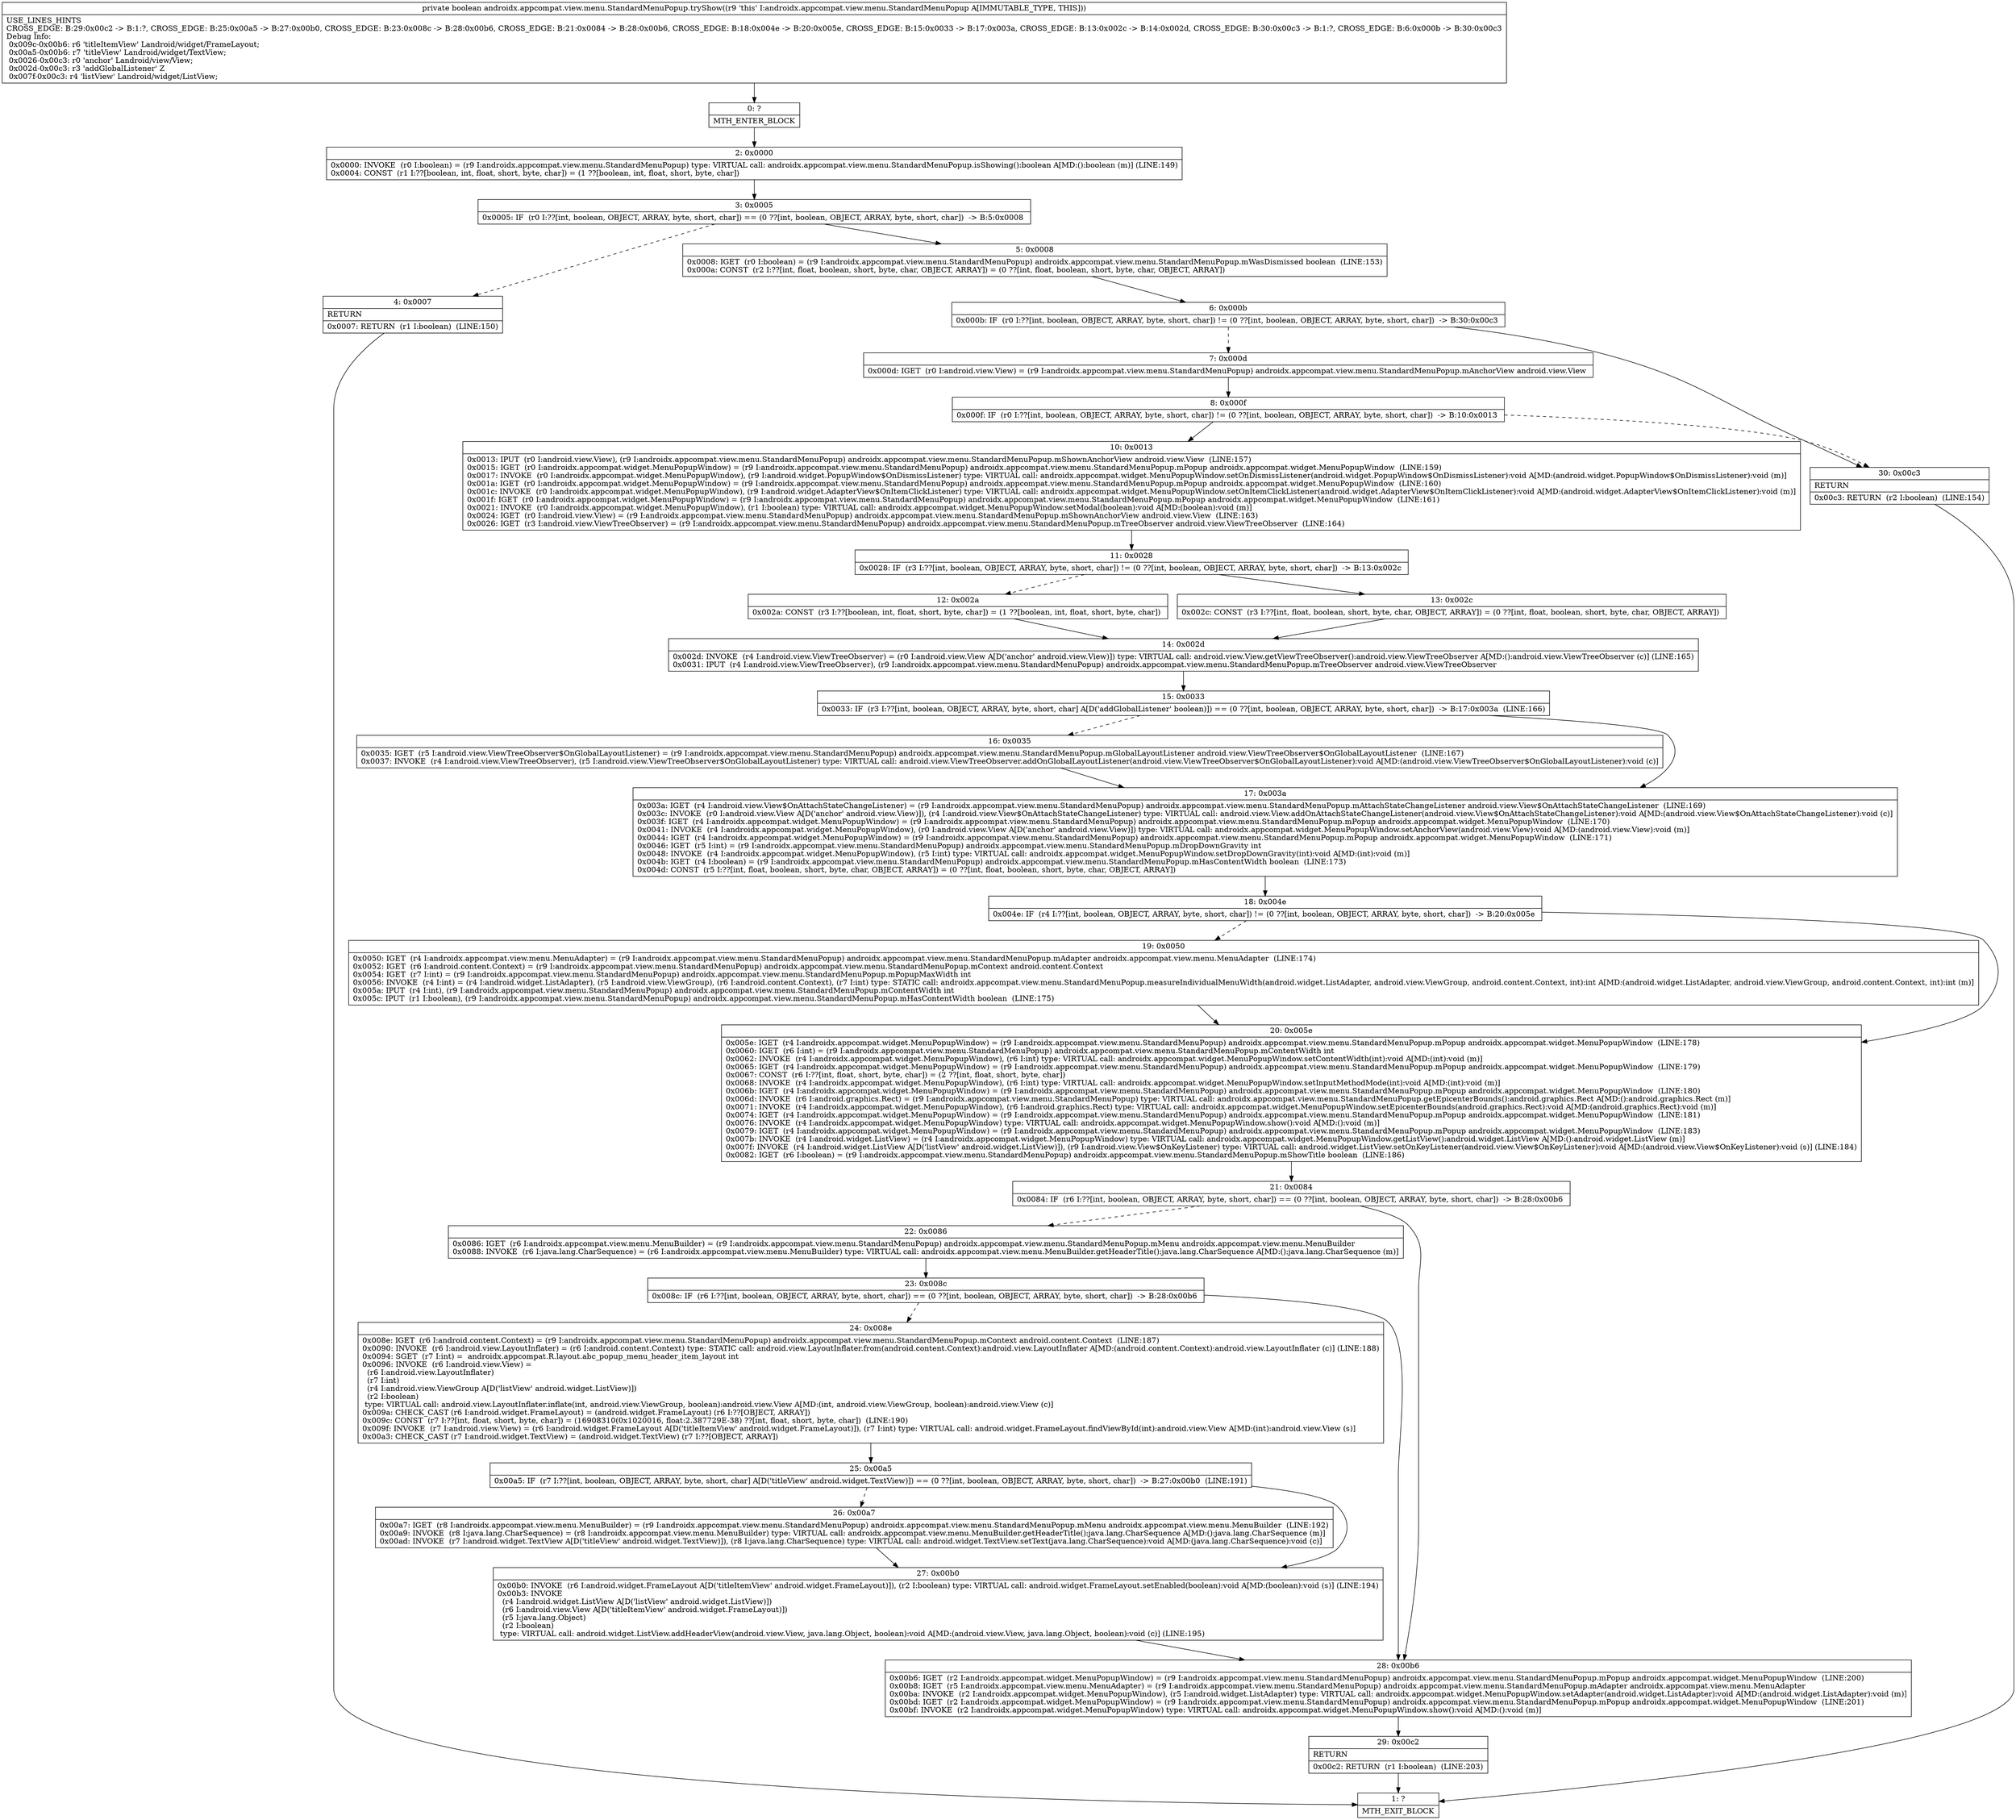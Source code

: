 digraph "CFG forandroidx.appcompat.view.menu.StandardMenuPopup.tryShow()Z" {
Node_0 [shape=record,label="{0\:\ ?|MTH_ENTER_BLOCK\l}"];
Node_2 [shape=record,label="{2\:\ 0x0000|0x0000: INVOKE  (r0 I:boolean) = (r9 I:androidx.appcompat.view.menu.StandardMenuPopup) type: VIRTUAL call: androidx.appcompat.view.menu.StandardMenuPopup.isShowing():boolean A[MD:():boolean (m)] (LINE:149)\l0x0004: CONST  (r1 I:??[boolean, int, float, short, byte, char]) = (1 ??[boolean, int, float, short, byte, char]) \l}"];
Node_3 [shape=record,label="{3\:\ 0x0005|0x0005: IF  (r0 I:??[int, boolean, OBJECT, ARRAY, byte, short, char]) == (0 ??[int, boolean, OBJECT, ARRAY, byte, short, char])  \-\> B:5:0x0008 \l}"];
Node_4 [shape=record,label="{4\:\ 0x0007|RETURN\l|0x0007: RETURN  (r1 I:boolean)  (LINE:150)\l}"];
Node_1 [shape=record,label="{1\:\ ?|MTH_EXIT_BLOCK\l}"];
Node_5 [shape=record,label="{5\:\ 0x0008|0x0008: IGET  (r0 I:boolean) = (r9 I:androidx.appcompat.view.menu.StandardMenuPopup) androidx.appcompat.view.menu.StandardMenuPopup.mWasDismissed boolean  (LINE:153)\l0x000a: CONST  (r2 I:??[int, float, boolean, short, byte, char, OBJECT, ARRAY]) = (0 ??[int, float, boolean, short, byte, char, OBJECT, ARRAY]) \l}"];
Node_6 [shape=record,label="{6\:\ 0x000b|0x000b: IF  (r0 I:??[int, boolean, OBJECT, ARRAY, byte, short, char]) != (0 ??[int, boolean, OBJECT, ARRAY, byte, short, char])  \-\> B:30:0x00c3 \l}"];
Node_7 [shape=record,label="{7\:\ 0x000d|0x000d: IGET  (r0 I:android.view.View) = (r9 I:androidx.appcompat.view.menu.StandardMenuPopup) androidx.appcompat.view.menu.StandardMenuPopup.mAnchorView android.view.View \l}"];
Node_8 [shape=record,label="{8\:\ 0x000f|0x000f: IF  (r0 I:??[int, boolean, OBJECT, ARRAY, byte, short, char]) != (0 ??[int, boolean, OBJECT, ARRAY, byte, short, char])  \-\> B:10:0x0013 \l}"];
Node_10 [shape=record,label="{10\:\ 0x0013|0x0013: IPUT  (r0 I:android.view.View), (r9 I:androidx.appcompat.view.menu.StandardMenuPopup) androidx.appcompat.view.menu.StandardMenuPopup.mShownAnchorView android.view.View  (LINE:157)\l0x0015: IGET  (r0 I:androidx.appcompat.widget.MenuPopupWindow) = (r9 I:androidx.appcompat.view.menu.StandardMenuPopup) androidx.appcompat.view.menu.StandardMenuPopup.mPopup androidx.appcompat.widget.MenuPopupWindow  (LINE:159)\l0x0017: INVOKE  (r0 I:androidx.appcompat.widget.MenuPopupWindow), (r9 I:android.widget.PopupWindow$OnDismissListener) type: VIRTUAL call: androidx.appcompat.widget.MenuPopupWindow.setOnDismissListener(android.widget.PopupWindow$OnDismissListener):void A[MD:(android.widget.PopupWindow$OnDismissListener):void (m)]\l0x001a: IGET  (r0 I:androidx.appcompat.widget.MenuPopupWindow) = (r9 I:androidx.appcompat.view.menu.StandardMenuPopup) androidx.appcompat.view.menu.StandardMenuPopup.mPopup androidx.appcompat.widget.MenuPopupWindow  (LINE:160)\l0x001c: INVOKE  (r0 I:androidx.appcompat.widget.MenuPopupWindow), (r9 I:android.widget.AdapterView$OnItemClickListener) type: VIRTUAL call: androidx.appcompat.widget.MenuPopupWindow.setOnItemClickListener(android.widget.AdapterView$OnItemClickListener):void A[MD:(android.widget.AdapterView$OnItemClickListener):void (m)]\l0x001f: IGET  (r0 I:androidx.appcompat.widget.MenuPopupWindow) = (r9 I:androidx.appcompat.view.menu.StandardMenuPopup) androidx.appcompat.view.menu.StandardMenuPopup.mPopup androidx.appcompat.widget.MenuPopupWindow  (LINE:161)\l0x0021: INVOKE  (r0 I:androidx.appcompat.widget.MenuPopupWindow), (r1 I:boolean) type: VIRTUAL call: androidx.appcompat.widget.MenuPopupWindow.setModal(boolean):void A[MD:(boolean):void (m)]\l0x0024: IGET  (r0 I:android.view.View) = (r9 I:androidx.appcompat.view.menu.StandardMenuPopup) androidx.appcompat.view.menu.StandardMenuPopup.mShownAnchorView android.view.View  (LINE:163)\l0x0026: IGET  (r3 I:android.view.ViewTreeObserver) = (r9 I:androidx.appcompat.view.menu.StandardMenuPopup) androidx.appcompat.view.menu.StandardMenuPopup.mTreeObserver android.view.ViewTreeObserver  (LINE:164)\l}"];
Node_11 [shape=record,label="{11\:\ 0x0028|0x0028: IF  (r3 I:??[int, boolean, OBJECT, ARRAY, byte, short, char]) != (0 ??[int, boolean, OBJECT, ARRAY, byte, short, char])  \-\> B:13:0x002c \l}"];
Node_12 [shape=record,label="{12\:\ 0x002a|0x002a: CONST  (r3 I:??[boolean, int, float, short, byte, char]) = (1 ??[boolean, int, float, short, byte, char]) \l}"];
Node_14 [shape=record,label="{14\:\ 0x002d|0x002d: INVOKE  (r4 I:android.view.ViewTreeObserver) = (r0 I:android.view.View A[D('anchor' android.view.View)]) type: VIRTUAL call: android.view.View.getViewTreeObserver():android.view.ViewTreeObserver A[MD:():android.view.ViewTreeObserver (c)] (LINE:165)\l0x0031: IPUT  (r4 I:android.view.ViewTreeObserver), (r9 I:androidx.appcompat.view.menu.StandardMenuPopup) androidx.appcompat.view.menu.StandardMenuPopup.mTreeObserver android.view.ViewTreeObserver \l}"];
Node_15 [shape=record,label="{15\:\ 0x0033|0x0033: IF  (r3 I:??[int, boolean, OBJECT, ARRAY, byte, short, char] A[D('addGlobalListener' boolean)]) == (0 ??[int, boolean, OBJECT, ARRAY, byte, short, char])  \-\> B:17:0x003a  (LINE:166)\l}"];
Node_16 [shape=record,label="{16\:\ 0x0035|0x0035: IGET  (r5 I:android.view.ViewTreeObserver$OnGlobalLayoutListener) = (r9 I:androidx.appcompat.view.menu.StandardMenuPopup) androidx.appcompat.view.menu.StandardMenuPopup.mGlobalLayoutListener android.view.ViewTreeObserver$OnGlobalLayoutListener  (LINE:167)\l0x0037: INVOKE  (r4 I:android.view.ViewTreeObserver), (r5 I:android.view.ViewTreeObserver$OnGlobalLayoutListener) type: VIRTUAL call: android.view.ViewTreeObserver.addOnGlobalLayoutListener(android.view.ViewTreeObserver$OnGlobalLayoutListener):void A[MD:(android.view.ViewTreeObserver$OnGlobalLayoutListener):void (c)]\l}"];
Node_17 [shape=record,label="{17\:\ 0x003a|0x003a: IGET  (r4 I:android.view.View$OnAttachStateChangeListener) = (r9 I:androidx.appcompat.view.menu.StandardMenuPopup) androidx.appcompat.view.menu.StandardMenuPopup.mAttachStateChangeListener android.view.View$OnAttachStateChangeListener  (LINE:169)\l0x003c: INVOKE  (r0 I:android.view.View A[D('anchor' android.view.View)]), (r4 I:android.view.View$OnAttachStateChangeListener) type: VIRTUAL call: android.view.View.addOnAttachStateChangeListener(android.view.View$OnAttachStateChangeListener):void A[MD:(android.view.View$OnAttachStateChangeListener):void (c)]\l0x003f: IGET  (r4 I:androidx.appcompat.widget.MenuPopupWindow) = (r9 I:androidx.appcompat.view.menu.StandardMenuPopup) androidx.appcompat.view.menu.StandardMenuPopup.mPopup androidx.appcompat.widget.MenuPopupWindow  (LINE:170)\l0x0041: INVOKE  (r4 I:androidx.appcompat.widget.MenuPopupWindow), (r0 I:android.view.View A[D('anchor' android.view.View)]) type: VIRTUAL call: androidx.appcompat.widget.MenuPopupWindow.setAnchorView(android.view.View):void A[MD:(android.view.View):void (m)]\l0x0044: IGET  (r4 I:androidx.appcompat.widget.MenuPopupWindow) = (r9 I:androidx.appcompat.view.menu.StandardMenuPopup) androidx.appcompat.view.menu.StandardMenuPopup.mPopup androidx.appcompat.widget.MenuPopupWindow  (LINE:171)\l0x0046: IGET  (r5 I:int) = (r9 I:androidx.appcompat.view.menu.StandardMenuPopup) androidx.appcompat.view.menu.StandardMenuPopup.mDropDownGravity int \l0x0048: INVOKE  (r4 I:androidx.appcompat.widget.MenuPopupWindow), (r5 I:int) type: VIRTUAL call: androidx.appcompat.widget.MenuPopupWindow.setDropDownGravity(int):void A[MD:(int):void (m)]\l0x004b: IGET  (r4 I:boolean) = (r9 I:androidx.appcompat.view.menu.StandardMenuPopup) androidx.appcompat.view.menu.StandardMenuPopup.mHasContentWidth boolean  (LINE:173)\l0x004d: CONST  (r5 I:??[int, float, boolean, short, byte, char, OBJECT, ARRAY]) = (0 ??[int, float, boolean, short, byte, char, OBJECT, ARRAY]) \l}"];
Node_18 [shape=record,label="{18\:\ 0x004e|0x004e: IF  (r4 I:??[int, boolean, OBJECT, ARRAY, byte, short, char]) != (0 ??[int, boolean, OBJECT, ARRAY, byte, short, char])  \-\> B:20:0x005e \l}"];
Node_19 [shape=record,label="{19\:\ 0x0050|0x0050: IGET  (r4 I:androidx.appcompat.view.menu.MenuAdapter) = (r9 I:androidx.appcompat.view.menu.StandardMenuPopup) androidx.appcompat.view.menu.StandardMenuPopup.mAdapter androidx.appcompat.view.menu.MenuAdapter  (LINE:174)\l0x0052: IGET  (r6 I:android.content.Context) = (r9 I:androidx.appcompat.view.menu.StandardMenuPopup) androidx.appcompat.view.menu.StandardMenuPopup.mContext android.content.Context \l0x0054: IGET  (r7 I:int) = (r9 I:androidx.appcompat.view.menu.StandardMenuPopup) androidx.appcompat.view.menu.StandardMenuPopup.mPopupMaxWidth int \l0x0056: INVOKE  (r4 I:int) = (r4 I:android.widget.ListAdapter), (r5 I:android.view.ViewGroup), (r6 I:android.content.Context), (r7 I:int) type: STATIC call: androidx.appcompat.view.menu.StandardMenuPopup.measureIndividualMenuWidth(android.widget.ListAdapter, android.view.ViewGroup, android.content.Context, int):int A[MD:(android.widget.ListAdapter, android.view.ViewGroup, android.content.Context, int):int (m)]\l0x005a: IPUT  (r4 I:int), (r9 I:androidx.appcompat.view.menu.StandardMenuPopup) androidx.appcompat.view.menu.StandardMenuPopup.mContentWidth int \l0x005c: IPUT  (r1 I:boolean), (r9 I:androidx.appcompat.view.menu.StandardMenuPopup) androidx.appcompat.view.menu.StandardMenuPopup.mHasContentWidth boolean  (LINE:175)\l}"];
Node_20 [shape=record,label="{20\:\ 0x005e|0x005e: IGET  (r4 I:androidx.appcompat.widget.MenuPopupWindow) = (r9 I:androidx.appcompat.view.menu.StandardMenuPopup) androidx.appcompat.view.menu.StandardMenuPopup.mPopup androidx.appcompat.widget.MenuPopupWindow  (LINE:178)\l0x0060: IGET  (r6 I:int) = (r9 I:androidx.appcompat.view.menu.StandardMenuPopup) androidx.appcompat.view.menu.StandardMenuPopup.mContentWidth int \l0x0062: INVOKE  (r4 I:androidx.appcompat.widget.MenuPopupWindow), (r6 I:int) type: VIRTUAL call: androidx.appcompat.widget.MenuPopupWindow.setContentWidth(int):void A[MD:(int):void (m)]\l0x0065: IGET  (r4 I:androidx.appcompat.widget.MenuPopupWindow) = (r9 I:androidx.appcompat.view.menu.StandardMenuPopup) androidx.appcompat.view.menu.StandardMenuPopup.mPopup androidx.appcompat.widget.MenuPopupWindow  (LINE:179)\l0x0067: CONST  (r6 I:??[int, float, short, byte, char]) = (2 ??[int, float, short, byte, char]) \l0x0068: INVOKE  (r4 I:androidx.appcompat.widget.MenuPopupWindow), (r6 I:int) type: VIRTUAL call: androidx.appcompat.widget.MenuPopupWindow.setInputMethodMode(int):void A[MD:(int):void (m)]\l0x006b: IGET  (r4 I:androidx.appcompat.widget.MenuPopupWindow) = (r9 I:androidx.appcompat.view.menu.StandardMenuPopup) androidx.appcompat.view.menu.StandardMenuPopup.mPopup androidx.appcompat.widget.MenuPopupWindow  (LINE:180)\l0x006d: INVOKE  (r6 I:android.graphics.Rect) = (r9 I:androidx.appcompat.view.menu.StandardMenuPopup) type: VIRTUAL call: androidx.appcompat.view.menu.StandardMenuPopup.getEpicenterBounds():android.graphics.Rect A[MD:():android.graphics.Rect (m)]\l0x0071: INVOKE  (r4 I:androidx.appcompat.widget.MenuPopupWindow), (r6 I:android.graphics.Rect) type: VIRTUAL call: androidx.appcompat.widget.MenuPopupWindow.setEpicenterBounds(android.graphics.Rect):void A[MD:(android.graphics.Rect):void (m)]\l0x0074: IGET  (r4 I:androidx.appcompat.widget.MenuPopupWindow) = (r9 I:androidx.appcompat.view.menu.StandardMenuPopup) androidx.appcompat.view.menu.StandardMenuPopup.mPopup androidx.appcompat.widget.MenuPopupWindow  (LINE:181)\l0x0076: INVOKE  (r4 I:androidx.appcompat.widget.MenuPopupWindow) type: VIRTUAL call: androidx.appcompat.widget.MenuPopupWindow.show():void A[MD:():void (m)]\l0x0079: IGET  (r4 I:androidx.appcompat.widget.MenuPopupWindow) = (r9 I:androidx.appcompat.view.menu.StandardMenuPopup) androidx.appcompat.view.menu.StandardMenuPopup.mPopup androidx.appcompat.widget.MenuPopupWindow  (LINE:183)\l0x007b: INVOKE  (r4 I:android.widget.ListView) = (r4 I:androidx.appcompat.widget.MenuPopupWindow) type: VIRTUAL call: androidx.appcompat.widget.MenuPopupWindow.getListView():android.widget.ListView A[MD:():android.widget.ListView (m)]\l0x007f: INVOKE  (r4 I:android.widget.ListView A[D('listView' android.widget.ListView)]), (r9 I:android.view.View$OnKeyListener) type: VIRTUAL call: android.widget.ListView.setOnKeyListener(android.view.View$OnKeyListener):void A[MD:(android.view.View$OnKeyListener):void (s)] (LINE:184)\l0x0082: IGET  (r6 I:boolean) = (r9 I:androidx.appcompat.view.menu.StandardMenuPopup) androidx.appcompat.view.menu.StandardMenuPopup.mShowTitle boolean  (LINE:186)\l}"];
Node_21 [shape=record,label="{21\:\ 0x0084|0x0084: IF  (r6 I:??[int, boolean, OBJECT, ARRAY, byte, short, char]) == (0 ??[int, boolean, OBJECT, ARRAY, byte, short, char])  \-\> B:28:0x00b6 \l}"];
Node_22 [shape=record,label="{22\:\ 0x0086|0x0086: IGET  (r6 I:androidx.appcompat.view.menu.MenuBuilder) = (r9 I:androidx.appcompat.view.menu.StandardMenuPopup) androidx.appcompat.view.menu.StandardMenuPopup.mMenu androidx.appcompat.view.menu.MenuBuilder \l0x0088: INVOKE  (r6 I:java.lang.CharSequence) = (r6 I:androidx.appcompat.view.menu.MenuBuilder) type: VIRTUAL call: androidx.appcompat.view.menu.MenuBuilder.getHeaderTitle():java.lang.CharSequence A[MD:():java.lang.CharSequence (m)]\l}"];
Node_23 [shape=record,label="{23\:\ 0x008c|0x008c: IF  (r6 I:??[int, boolean, OBJECT, ARRAY, byte, short, char]) == (0 ??[int, boolean, OBJECT, ARRAY, byte, short, char])  \-\> B:28:0x00b6 \l}"];
Node_24 [shape=record,label="{24\:\ 0x008e|0x008e: IGET  (r6 I:android.content.Context) = (r9 I:androidx.appcompat.view.menu.StandardMenuPopup) androidx.appcompat.view.menu.StandardMenuPopup.mContext android.content.Context  (LINE:187)\l0x0090: INVOKE  (r6 I:android.view.LayoutInflater) = (r6 I:android.content.Context) type: STATIC call: android.view.LayoutInflater.from(android.content.Context):android.view.LayoutInflater A[MD:(android.content.Context):android.view.LayoutInflater (c)] (LINE:188)\l0x0094: SGET  (r7 I:int) =  androidx.appcompat.R.layout.abc_popup_menu_header_item_layout int \l0x0096: INVOKE  (r6 I:android.view.View) = \l  (r6 I:android.view.LayoutInflater)\l  (r7 I:int)\l  (r4 I:android.view.ViewGroup A[D('listView' android.widget.ListView)])\l  (r2 I:boolean)\l type: VIRTUAL call: android.view.LayoutInflater.inflate(int, android.view.ViewGroup, boolean):android.view.View A[MD:(int, android.view.ViewGroup, boolean):android.view.View (c)]\l0x009a: CHECK_CAST (r6 I:android.widget.FrameLayout) = (android.widget.FrameLayout) (r6 I:??[OBJECT, ARRAY]) \l0x009c: CONST  (r7 I:??[int, float, short, byte, char]) = (16908310(0x1020016, float:2.387729E\-38) ??[int, float, short, byte, char])  (LINE:190)\l0x009f: INVOKE  (r7 I:android.view.View) = (r6 I:android.widget.FrameLayout A[D('titleItemView' android.widget.FrameLayout)]), (r7 I:int) type: VIRTUAL call: android.widget.FrameLayout.findViewById(int):android.view.View A[MD:(int):android.view.View (s)]\l0x00a3: CHECK_CAST (r7 I:android.widget.TextView) = (android.widget.TextView) (r7 I:??[OBJECT, ARRAY]) \l}"];
Node_25 [shape=record,label="{25\:\ 0x00a5|0x00a5: IF  (r7 I:??[int, boolean, OBJECT, ARRAY, byte, short, char] A[D('titleView' android.widget.TextView)]) == (0 ??[int, boolean, OBJECT, ARRAY, byte, short, char])  \-\> B:27:0x00b0  (LINE:191)\l}"];
Node_26 [shape=record,label="{26\:\ 0x00a7|0x00a7: IGET  (r8 I:androidx.appcompat.view.menu.MenuBuilder) = (r9 I:androidx.appcompat.view.menu.StandardMenuPopup) androidx.appcompat.view.menu.StandardMenuPopup.mMenu androidx.appcompat.view.menu.MenuBuilder  (LINE:192)\l0x00a9: INVOKE  (r8 I:java.lang.CharSequence) = (r8 I:androidx.appcompat.view.menu.MenuBuilder) type: VIRTUAL call: androidx.appcompat.view.menu.MenuBuilder.getHeaderTitle():java.lang.CharSequence A[MD:():java.lang.CharSequence (m)]\l0x00ad: INVOKE  (r7 I:android.widget.TextView A[D('titleView' android.widget.TextView)]), (r8 I:java.lang.CharSequence) type: VIRTUAL call: android.widget.TextView.setText(java.lang.CharSequence):void A[MD:(java.lang.CharSequence):void (c)]\l}"];
Node_27 [shape=record,label="{27\:\ 0x00b0|0x00b0: INVOKE  (r6 I:android.widget.FrameLayout A[D('titleItemView' android.widget.FrameLayout)]), (r2 I:boolean) type: VIRTUAL call: android.widget.FrameLayout.setEnabled(boolean):void A[MD:(boolean):void (s)] (LINE:194)\l0x00b3: INVOKE  \l  (r4 I:android.widget.ListView A[D('listView' android.widget.ListView)])\l  (r6 I:android.view.View A[D('titleItemView' android.widget.FrameLayout)])\l  (r5 I:java.lang.Object)\l  (r2 I:boolean)\l type: VIRTUAL call: android.widget.ListView.addHeaderView(android.view.View, java.lang.Object, boolean):void A[MD:(android.view.View, java.lang.Object, boolean):void (c)] (LINE:195)\l}"];
Node_28 [shape=record,label="{28\:\ 0x00b6|0x00b6: IGET  (r2 I:androidx.appcompat.widget.MenuPopupWindow) = (r9 I:androidx.appcompat.view.menu.StandardMenuPopup) androidx.appcompat.view.menu.StandardMenuPopup.mPopup androidx.appcompat.widget.MenuPopupWindow  (LINE:200)\l0x00b8: IGET  (r5 I:androidx.appcompat.view.menu.MenuAdapter) = (r9 I:androidx.appcompat.view.menu.StandardMenuPopup) androidx.appcompat.view.menu.StandardMenuPopup.mAdapter androidx.appcompat.view.menu.MenuAdapter \l0x00ba: INVOKE  (r2 I:androidx.appcompat.widget.MenuPopupWindow), (r5 I:android.widget.ListAdapter) type: VIRTUAL call: androidx.appcompat.widget.MenuPopupWindow.setAdapter(android.widget.ListAdapter):void A[MD:(android.widget.ListAdapter):void (m)]\l0x00bd: IGET  (r2 I:androidx.appcompat.widget.MenuPopupWindow) = (r9 I:androidx.appcompat.view.menu.StandardMenuPopup) androidx.appcompat.view.menu.StandardMenuPopup.mPopup androidx.appcompat.widget.MenuPopupWindow  (LINE:201)\l0x00bf: INVOKE  (r2 I:androidx.appcompat.widget.MenuPopupWindow) type: VIRTUAL call: androidx.appcompat.widget.MenuPopupWindow.show():void A[MD:():void (m)]\l}"];
Node_29 [shape=record,label="{29\:\ 0x00c2|RETURN\l|0x00c2: RETURN  (r1 I:boolean)  (LINE:203)\l}"];
Node_13 [shape=record,label="{13\:\ 0x002c|0x002c: CONST  (r3 I:??[int, float, boolean, short, byte, char, OBJECT, ARRAY]) = (0 ??[int, float, boolean, short, byte, char, OBJECT, ARRAY]) \l}"];
Node_30 [shape=record,label="{30\:\ 0x00c3|RETURN\l|0x00c3: RETURN  (r2 I:boolean)  (LINE:154)\l}"];
MethodNode[shape=record,label="{private boolean androidx.appcompat.view.menu.StandardMenuPopup.tryShow((r9 'this' I:androidx.appcompat.view.menu.StandardMenuPopup A[IMMUTABLE_TYPE, THIS]))  | USE_LINES_HINTS\lCROSS_EDGE: B:29:0x00c2 \-\> B:1:?, CROSS_EDGE: B:25:0x00a5 \-\> B:27:0x00b0, CROSS_EDGE: B:23:0x008c \-\> B:28:0x00b6, CROSS_EDGE: B:21:0x0084 \-\> B:28:0x00b6, CROSS_EDGE: B:18:0x004e \-\> B:20:0x005e, CROSS_EDGE: B:15:0x0033 \-\> B:17:0x003a, CROSS_EDGE: B:13:0x002c \-\> B:14:0x002d, CROSS_EDGE: B:30:0x00c3 \-\> B:1:?, CROSS_EDGE: B:6:0x000b \-\> B:30:0x00c3\lDebug Info:\l  0x009c\-0x00b6: r6 'titleItemView' Landroid\/widget\/FrameLayout;\l  0x00a5\-0x00b6: r7 'titleView' Landroid\/widget\/TextView;\l  0x0026\-0x00c3: r0 'anchor' Landroid\/view\/View;\l  0x002d\-0x00c3: r3 'addGlobalListener' Z\l  0x007f\-0x00c3: r4 'listView' Landroid\/widget\/ListView;\l}"];
MethodNode -> Node_0;Node_0 -> Node_2;
Node_2 -> Node_3;
Node_3 -> Node_4[style=dashed];
Node_3 -> Node_5;
Node_4 -> Node_1;
Node_5 -> Node_6;
Node_6 -> Node_7[style=dashed];
Node_6 -> Node_30;
Node_7 -> Node_8;
Node_8 -> Node_10;
Node_8 -> Node_30[style=dashed];
Node_10 -> Node_11;
Node_11 -> Node_12[style=dashed];
Node_11 -> Node_13;
Node_12 -> Node_14;
Node_14 -> Node_15;
Node_15 -> Node_16[style=dashed];
Node_15 -> Node_17;
Node_16 -> Node_17;
Node_17 -> Node_18;
Node_18 -> Node_19[style=dashed];
Node_18 -> Node_20;
Node_19 -> Node_20;
Node_20 -> Node_21;
Node_21 -> Node_22[style=dashed];
Node_21 -> Node_28;
Node_22 -> Node_23;
Node_23 -> Node_24[style=dashed];
Node_23 -> Node_28;
Node_24 -> Node_25;
Node_25 -> Node_26[style=dashed];
Node_25 -> Node_27;
Node_26 -> Node_27;
Node_27 -> Node_28;
Node_28 -> Node_29;
Node_29 -> Node_1;
Node_13 -> Node_14;
Node_30 -> Node_1;
}

